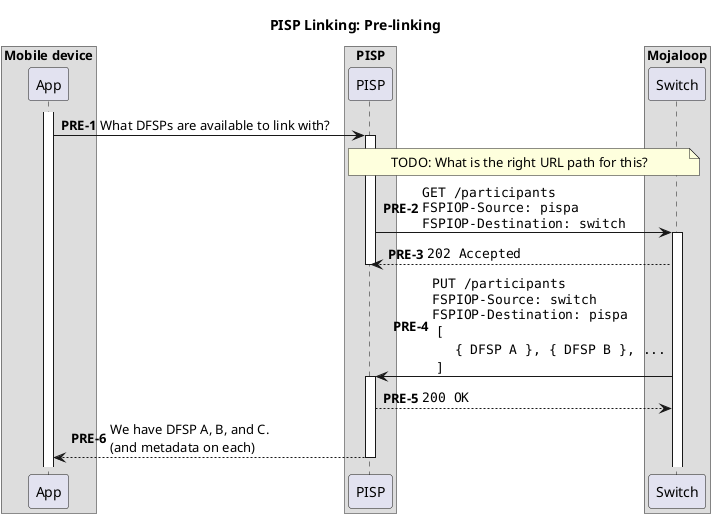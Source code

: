 @startuml

title PISP Linking: Pre-linking

box "Mobile device"
    participant App
end box

box "PISP"
    participant PISP
end box

box "Mojaloop"
    participant Switch
end box

autonumber 1 "<b>PRE-#</b>"
activate App
App -> PISP ++: What DFSPs are available to link with?

note over PISP, Switch
  TODO: What is the right URL path for this?
end note

PISP -> Switch ++: ""GET /participants""\n""FSPIOP-Source: pispa""\n""FSPIOP-Destination: switch""
Switch --> PISP: ""202 Accepted""
deactivate PISP

Switch -> PISP ++: ""PUT /participants""\n""FSPIOP-Source: switch""\n""FSPIOP-Destination: pispa""\n\
 ""[""\n\
  ""  { DFSP A }, { DFSP B }, ..."" \n\
 ""]""
PISP --> Switch: ""200 OK""

PISP --> App --: We have DFSP A, B, and C.\n(and metadata on each)

@enduml
